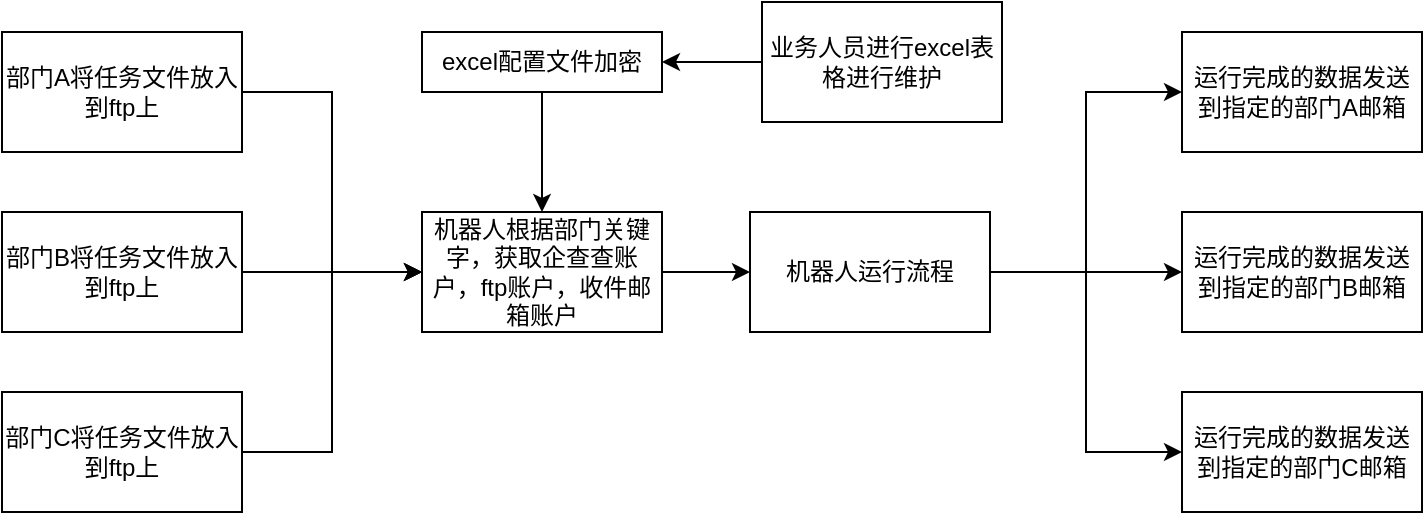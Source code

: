 <mxfile version="21.0.6" type="github">
  <diagram name="第 1 页" id="OO-Optd6g2HfAG82itDb">
    <mxGraphModel dx="1462" dy="901" grid="1" gridSize="10" guides="1" tooltips="1" connect="1" arrows="1" fold="1" page="1" pageScale="1" pageWidth="827" pageHeight="1169" math="0" shadow="0">
      <root>
        <mxCell id="0" />
        <mxCell id="1" parent="0" />
        <mxCell id="pAe3NpSyUs_MQzeOcdK5-5" style="edgeStyle=orthogonalEdgeStyle;rounded=0;orthogonalLoop=1;jettySize=auto;html=1;exitX=1;exitY=0.5;exitDx=0;exitDy=0;entryX=0;entryY=0.5;entryDx=0;entryDy=0;" edge="1" parent="1" source="pAe3NpSyUs_MQzeOcdK5-1" target="pAe3NpSyUs_MQzeOcdK5-4">
          <mxGeometry relative="1" as="geometry" />
        </mxCell>
        <mxCell id="pAe3NpSyUs_MQzeOcdK5-1" value="部门A将任务文件放入到ftp上" style="rounded=0;whiteSpace=wrap;html=1;" vertex="1" parent="1">
          <mxGeometry x="40" y="150" width="120" height="60" as="geometry" />
        </mxCell>
        <mxCell id="pAe3NpSyUs_MQzeOcdK5-6" style="edgeStyle=orthogonalEdgeStyle;rounded=0;orthogonalLoop=1;jettySize=auto;html=1;exitX=1;exitY=0.5;exitDx=0;exitDy=0;" edge="1" parent="1" source="pAe3NpSyUs_MQzeOcdK5-2">
          <mxGeometry relative="1" as="geometry">
            <mxPoint x="250" y="270" as="targetPoint" />
          </mxGeometry>
        </mxCell>
        <mxCell id="pAe3NpSyUs_MQzeOcdK5-2" value="部门B将任务文件放入到ftp上" style="rounded=0;whiteSpace=wrap;html=1;" vertex="1" parent="1">
          <mxGeometry x="40" y="240" width="120" height="60" as="geometry" />
        </mxCell>
        <mxCell id="pAe3NpSyUs_MQzeOcdK5-8" style="edgeStyle=orthogonalEdgeStyle;rounded=0;orthogonalLoop=1;jettySize=auto;html=1;exitX=1;exitY=0.5;exitDx=0;exitDy=0;entryX=0;entryY=0.5;entryDx=0;entryDy=0;" edge="1" parent="1" source="pAe3NpSyUs_MQzeOcdK5-3" target="pAe3NpSyUs_MQzeOcdK5-4">
          <mxGeometry relative="1" as="geometry" />
        </mxCell>
        <mxCell id="pAe3NpSyUs_MQzeOcdK5-3" value="部门C将任务文件放入到ftp上" style="rounded=0;whiteSpace=wrap;html=1;" vertex="1" parent="1">
          <mxGeometry x="40" y="330" width="120" height="60" as="geometry" />
        </mxCell>
        <mxCell id="pAe3NpSyUs_MQzeOcdK5-12" value="" style="edgeStyle=orthogonalEdgeStyle;rounded=0;orthogonalLoop=1;jettySize=auto;html=1;" edge="1" parent="1" source="pAe3NpSyUs_MQzeOcdK5-4" target="pAe3NpSyUs_MQzeOcdK5-11">
          <mxGeometry relative="1" as="geometry" />
        </mxCell>
        <mxCell id="pAe3NpSyUs_MQzeOcdK5-4" value="机器人根据部门关键字，获取企查查账户，ftp账户，收件邮箱账户" style="rounded=0;whiteSpace=wrap;html=1;" vertex="1" parent="1">
          <mxGeometry x="250" y="240" width="120" height="60" as="geometry" />
        </mxCell>
        <mxCell id="pAe3NpSyUs_MQzeOcdK5-10" value="" style="edgeStyle=orthogonalEdgeStyle;rounded=0;orthogonalLoop=1;jettySize=auto;html=1;" edge="1" parent="1" source="pAe3NpSyUs_MQzeOcdK5-9" target="pAe3NpSyUs_MQzeOcdK5-4">
          <mxGeometry relative="1" as="geometry" />
        </mxCell>
        <mxCell id="pAe3NpSyUs_MQzeOcdK5-9" value="excel配置文件加密" style="rounded=0;whiteSpace=wrap;html=1;" vertex="1" parent="1">
          <mxGeometry x="250" y="150" width="120" height="30" as="geometry" />
        </mxCell>
        <mxCell id="pAe3NpSyUs_MQzeOcdK5-16" value="" style="edgeStyle=orthogonalEdgeStyle;rounded=0;orthogonalLoop=1;jettySize=auto;html=1;" edge="1" parent="1" source="pAe3NpSyUs_MQzeOcdK5-11" target="pAe3NpSyUs_MQzeOcdK5-14">
          <mxGeometry relative="1" as="geometry" />
        </mxCell>
        <mxCell id="pAe3NpSyUs_MQzeOcdK5-17" style="edgeStyle=orthogonalEdgeStyle;rounded=0;orthogonalLoop=1;jettySize=auto;html=1;exitX=1;exitY=0.5;exitDx=0;exitDy=0;entryX=0;entryY=0.5;entryDx=0;entryDy=0;" edge="1" parent="1" source="pAe3NpSyUs_MQzeOcdK5-11" target="pAe3NpSyUs_MQzeOcdK5-13">
          <mxGeometry relative="1" as="geometry" />
        </mxCell>
        <mxCell id="pAe3NpSyUs_MQzeOcdK5-18" style="edgeStyle=orthogonalEdgeStyle;rounded=0;orthogonalLoop=1;jettySize=auto;html=1;exitX=1;exitY=0.5;exitDx=0;exitDy=0;entryX=0;entryY=0.5;entryDx=0;entryDy=0;" edge="1" parent="1" source="pAe3NpSyUs_MQzeOcdK5-11" target="pAe3NpSyUs_MQzeOcdK5-15">
          <mxGeometry relative="1" as="geometry" />
        </mxCell>
        <mxCell id="pAe3NpSyUs_MQzeOcdK5-11" value="机器人运行流程" style="rounded=0;whiteSpace=wrap;html=1;" vertex="1" parent="1">
          <mxGeometry x="414" y="240" width="120" height="60" as="geometry" />
        </mxCell>
        <mxCell id="pAe3NpSyUs_MQzeOcdK5-13" value="运行完成的数据发送到指定的部门A邮箱" style="rounded=0;whiteSpace=wrap;html=1;" vertex="1" parent="1">
          <mxGeometry x="630" y="150" width="120" height="60" as="geometry" />
        </mxCell>
        <mxCell id="pAe3NpSyUs_MQzeOcdK5-14" value="运行完成的数据发送到指定的部门B邮箱" style="rounded=0;whiteSpace=wrap;html=1;" vertex="1" parent="1">
          <mxGeometry x="630" y="240" width="120" height="60" as="geometry" />
        </mxCell>
        <mxCell id="pAe3NpSyUs_MQzeOcdK5-15" value="运行完成的数据发送到指定的部门C邮箱" style="rounded=0;whiteSpace=wrap;html=1;" vertex="1" parent="1">
          <mxGeometry x="630" y="330" width="120" height="60" as="geometry" />
        </mxCell>
        <mxCell id="pAe3NpSyUs_MQzeOcdK5-20" value="" style="edgeStyle=orthogonalEdgeStyle;rounded=0;orthogonalLoop=1;jettySize=auto;html=1;" edge="1" parent="1" source="pAe3NpSyUs_MQzeOcdK5-19" target="pAe3NpSyUs_MQzeOcdK5-9">
          <mxGeometry relative="1" as="geometry" />
        </mxCell>
        <mxCell id="pAe3NpSyUs_MQzeOcdK5-19" value="业务人员进行excel表格进行维护" style="rounded=0;whiteSpace=wrap;html=1;" vertex="1" parent="1">
          <mxGeometry x="420" y="135" width="120" height="60" as="geometry" />
        </mxCell>
      </root>
    </mxGraphModel>
  </diagram>
</mxfile>
